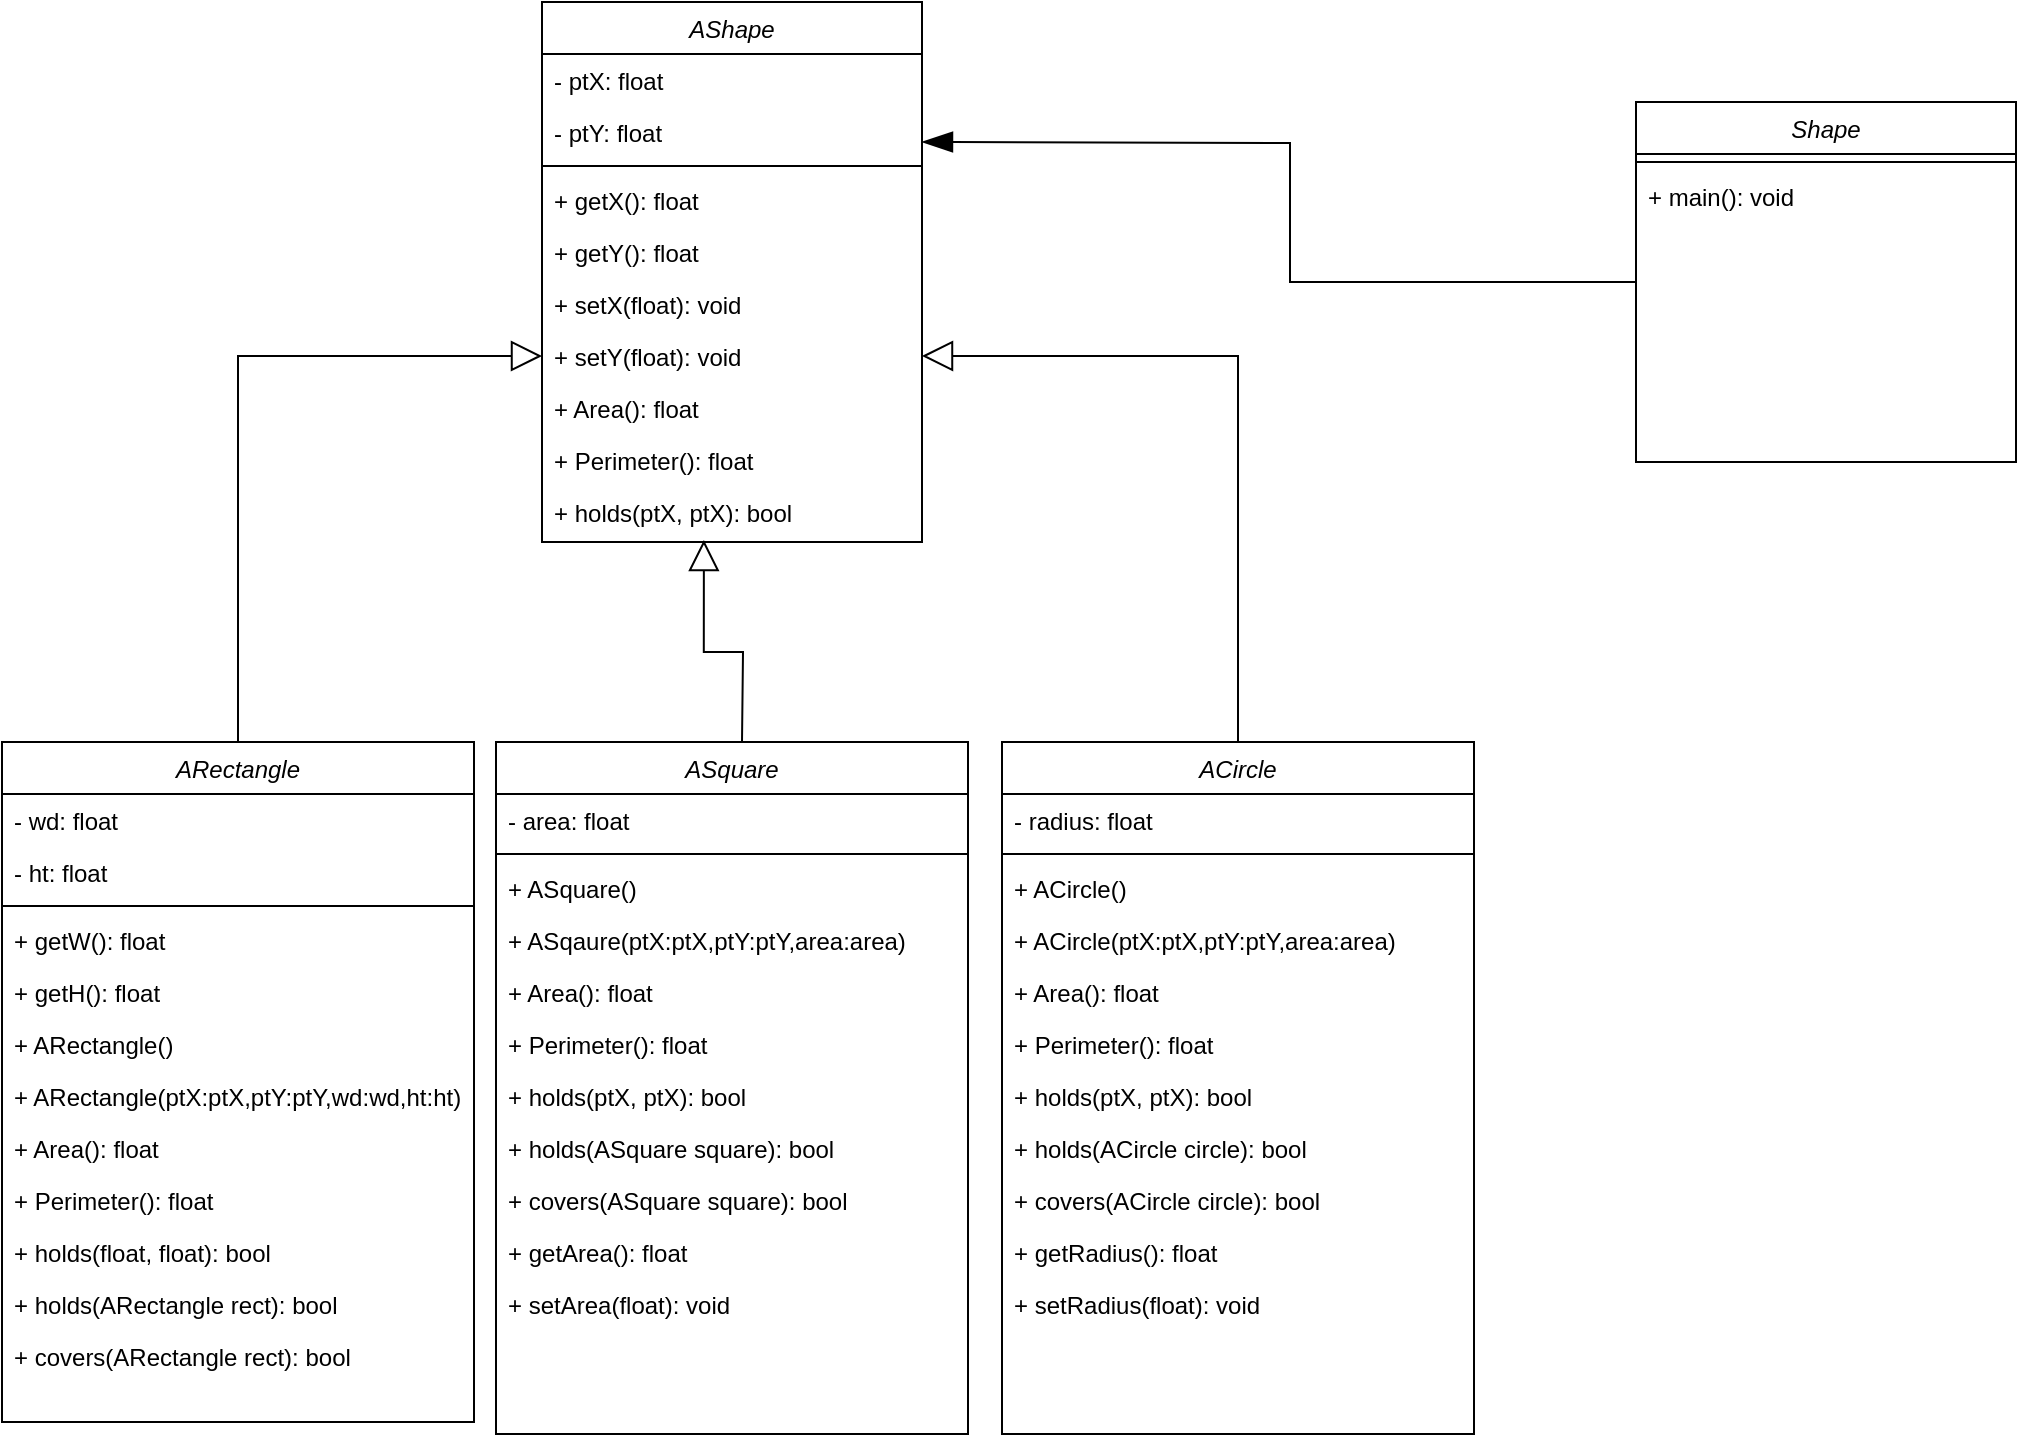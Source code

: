 <mxfile version="14.4.9" type="device"><diagram id="C5RBs43oDa-KdzZeNtuy" name="Page-1"><mxGraphModel dx="1422" dy="647" grid="1" gridSize="10" guides="1" tooltips="1" connect="1" arrows="1" fold="1" page="1" pageScale="1" pageWidth="827" pageHeight="1169" math="0" shadow="0"><root><mxCell id="WIyWlLk6GJQsqaUBKTNV-0"/><mxCell id="WIyWlLk6GJQsqaUBKTNV-1" parent="WIyWlLk6GJQsqaUBKTNV-0"/><mxCell id="V4dzMruL_i5BlJnNYNBB-61" style="edgeStyle=orthogonalEdgeStyle;rounded=0;orthogonalLoop=1;jettySize=auto;html=1;exitX=0.5;exitY=0;exitDx=0;exitDy=0;endArrow=block;endFill=0;strokeWidth=1;endSize=13;" edge="1" parent="WIyWlLk6GJQsqaUBKTNV-1" source="zkfFHV4jXpPFQw0GAbJ--0" target="V4dzMruL_i5BlJnNYNBB-51"><mxGeometry relative="1" as="geometry"><mxPoint x="310" y="340" as="targetPoint"/></mxGeometry></mxCell><mxCell id="zkfFHV4jXpPFQw0GAbJ--0" value="ARectangle" style="swimlane;fontStyle=2;align=center;verticalAlign=top;childLayout=stackLayout;horizontal=1;startSize=26;horizontalStack=0;resizeParent=1;resizeLast=0;collapsible=1;marginBottom=0;rounded=0;shadow=0;strokeWidth=1;" parent="WIyWlLk6GJQsqaUBKTNV-1" vertex="1"><mxGeometry x="10" y="430" width="236" height="340" as="geometry"><mxRectangle x="230" y="140" width="160" height="26" as="alternateBounds"/></mxGeometry></mxCell><mxCell id="V4dzMruL_i5BlJnNYNBB-14" value="- wd: float" style="text;align=left;verticalAlign=top;spacingLeft=4;spacingRight=4;overflow=hidden;rotatable=0;points=[[0,0.5],[1,0.5]];portConstraint=eastwest;rounded=0;shadow=0;html=0;" vertex="1" parent="zkfFHV4jXpPFQw0GAbJ--0"><mxGeometry y="26" width="236" height="26" as="geometry"/></mxCell><mxCell id="V4dzMruL_i5BlJnNYNBB-16" value="- ht: float" style="text;align=left;verticalAlign=top;spacingLeft=4;spacingRight=4;overflow=hidden;rotatable=0;points=[[0,0.5],[1,0.5]];portConstraint=eastwest;rounded=0;shadow=0;html=0;" vertex="1" parent="zkfFHV4jXpPFQw0GAbJ--0"><mxGeometry y="52" width="236" height="26" as="geometry"/></mxCell><mxCell id="zkfFHV4jXpPFQw0GAbJ--4" value="" style="line;html=1;strokeWidth=1;align=left;verticalAlign=middle;spacingTop=-1;spacingLeft=3;spacingRight=3;rotatable=0;labelPosition=right;points=[];portConstraint=eastwest;" parent="zkfFHV4jXpPFQw0GAbJ--0" vertex="1"><mxGeometry y="78" width="236" height="8" as="geometry"/></mxCell><mxCell id="V4dzMruL_i5BlJnNYNBB-11" value="+ getW(): float" style="text;align=left;verticalAlign=top;spacingLeft=4;spacingRight=4;overflow=hidden;rotatable=0;points=[[0,0.5],[1,0.5]];portConstraint=eastwest;" vertex="1" parent="zkfFHV4jXpPFQw0GAbJ--0"><mxGeometry y="86" width="236" height="26" as="geometry"/></mxCell><mxCell id="V4dzMruL_i5BlJnNYNBB-3" value="+ getH(): float" style="text;align=left;verticalAlign=top;spacingLeft=4;spacingRight=4;overflow=hidden;rotatable=0;points=[[0,0.5],[1,0.5]];portConstraint=eastwest;" vertex="1" parent="zkfFHV4jXpPFQw0GAbJ--0"><mxGeometry y="112" width="236" height="26" as="geometry"/></mxCell><mxCell id="V4dzMruL_i5BlJnNYNBB-12" value="+ ARectangle()" style="text;align=left;verticalAlign=top;spacingLeft=4;spacingRight=4;overflow=hidden;rotatable=0;points=[[0,0.5],[1,0.5]];portConstraint=eastwest;" vertex="1" parent="zkfFHV4jXpPFQw0GAbJ--0"><mxGeometry y="138" width="236" height="26" as="geometry"/></mxCell><mxCell id="V4dzMruL_i5BlJnNYNBB-4" value="+ ARectangle(ptX:ptX,ptY:ptY,wd:wd,ht:ht)" style="text;align=left;verticalAlign=top;spacingLeft=4;spacingRight=4;overflow=hidden;rotatable=0;points=[[0,0.5],[1,0.5]];portConstraint=eastwest;" vertex="1" parent="zkfFHV4jXpPFQw0GAbJ--0"><mxGeometry y="164" width="236" height="26" as="geometry"/></mxCell><mxCell id="V4dzMruL_i5BlJnNYNBB-6" value="+ Area(): float" style="text;align=left;verticalAlign=top;spacingLeft=4;spacingRight=4;overflow=hidden;rotatable=0;points=[[0,0.5],[1,0.5]];portConstraint=eastwest;" vertex="1" parent="zkfFHV4jXpPFQw0GAbJ--0"><mxGeometry y="190" width="236" height="26" as="geometry"/></mxCell><mxCell id="V4dzMruL_i5BlJnNYNBB-7" value="+ Perimeter(): float" style="text;align=left;verticalAlign=top;spacingLeft=4;spacingRight=4;overflow=hidden;rotatable=0;points=[[0,0.5],[1,0.5]];portConstraint=eastwest;" vertex="1" parent="zkfFHV4jXpPFQw0GAbJ--0"><mxGeometry y="216" width="236" height="26" as="geometry"/></mxCell><mxCell id="V4dzMruL_i5BlJnNYNBB-8" value="+ holds(float, float): bool" style="text;align=left;verticalAlign=top;spacingLeft=4;spacingRight=4;overflow=hidden;rotatable=0;points=[[0,0.5],[1,0.5]];portConstraint=eastwest;" vertex="1" parent="zkfFHV4jXpPFQw0GAbJ--0"><mxGeometry y="242" width="236" height="26" as="geometry"/></mxCell><mxCell id="V4dzMruL_i5BlJnNYNBB-9" value="+ holds(ARectangle rect): bool" style="text;align=left;verticalAlign=top;spacingLeft=4;spacingRight=4;overflow=hidden;rotatable=0;points=[[0,0.5],[1,0.5]];portConstraint=eastwest;" vertex="1" parent="zkfFHV4jXpPFQw0GAbJ--0"><mxGeometry y="268" width="236" height="26" as="geometry"/></mxCell><mxCell id="V4dzMruL_i5BlJnNYNBB-10" value="+ covers(ARectangle rect): bool" style="text;align=left;verticalAlign=top;spacingLeft=4;spacingRight=4;overflow=hidden;rotatable=0;points=[[0,0.5],[1,0.5]];portConstraint=eastwest;" vertex="1" parent="zkfFHV4jXpPFQw0GAbJ--0"><mxGeometry y="294" width="236" height="26" as="geometry"/></mxCell><mxCell id="V4dzMruL_i5BlJnNYNBB-42" value="AShape" style="swimlane;fontStyle=2;align=center;verticalAlign=top;childLayout=stackLayout;horizontal=1;startSize=26;horizontalStack=0;resizeParent=1;resizeLast=0;collapsible=1;marginBottom=0;rounded=0;shadow=0;strokeWidth=1;" vertex="1" parent="WIyWlLk6GJQsqaUBKTNV-1"><mxGeometry x="280" y="60" width="190" height="270" as="geometry"><mxRectangle x="230" y="140" width="160" height="26" as="alternateBounds"/></mxGeometry></mxCell><mxCell id="V4dzMruL_i5BlJnNYNBB-43" value="- ptX: float" style="text;align=left;verticalAlign=top;spacingLeft=4;spacingRight=4;overflow=hidden;rotatable=0;points=[[0,0.5],[1,0.5]];portConstraint=eastwest;" vertex="1" parent="V4dzMruL_i5BlJnNYNBB-42"><mxGeometry y="26" width="190" height="26" as="geometry"/></mxCell><mxCell id="V4dzMruL_i5BlJnNYNBB-44" value="- ptY: float" style="text;align=left;verticalAlign=top;spacingLeft=4;spacingRight=4;overflow=hidden;rotatable=0;points=[[0,0.5],[1,0.5]];portConstraint=eastwest;rounded=0;shadow=0;html=0;" vertex="1" parent="V4dzMruL_i5BlJnNYNBB-42"><mxGeometry y="52" width="190" height="26" as="geometry"/></mxCell><mxCell id="V4dzMruL_i5BlJnNYNBB-47" value="" style="line;html=1;strokeWidth=1;align=left;verticalAlign=middle;spacingTop=-1;spacingLeft=3;spacingRight=3;rotatable=0;labelPosition=right;points=[];portConstraint=eastwest;" vertex="1" parent="V4dzMruL_i5BlJnNYNBB-42"><mxGeometry y="78" width="190" height="8" as="geometry"/></mxCell><mxCell id="V4dzMruL_i5BlJnNYNBB-48" value="+ getX(): float" style="text;align=left;verticalAlign=top;spacingLeft=4;spacingRight=4;overflow=hidden;rotatable=0;points=[[0,0.5],[1,0.5]];portConstraint=eastwest;" vertex="1" parent="V4dzMruL_i5BlJnNYNBB-42"><mxGeometry y="86" width="190" height="26" as="geometry"/></mxCell><mxCell id="V4dzMruL_i5BlJnNYNBB-49" value="+ getY(): float" style="text;align=left;verticalAlign=top;spacingLeft=4;spacingRight=4;overflow=hidden;rotatable=0;points=[[0,0.5],[1,0.5]];portConstraint=eastwest;" vertex="1" parent="V4dzMruL_i5BlJnNYNBB-42"><mxGeometry y="112" width="190" height="26" as="geometry"/></mxCell><mxCell id="V4dzMruL_i5BlJnNYNBB-50" value="+ setX(float): void" style="text;align=left;verticalAlign=top;spacingLeft=4;spacingRight=4;overflow=hidden;rotatable=0;points=[[0,0.5],[1,0.5]];portConstraint=eastwest;" vertex="1" parent="V4dzMruL_i5BlJnNYNBB-42"><mxGeometry y="138" width="190" height="26" as="geometry"/></mxCell><mxCell id="V4dzMruL_i5BlJnNYNBB-51" value="+ setY(float): void" style="text;align=left;verticalAlign=top;spacingLeft=4;spacingRight=4;overflow=hidden;rotatable=0;points=[[0,0.5],[1,0.5]];portConstraint=eastwest;" vertex="1" parent="V4dzMruL_i5BlJnNYNBB-42"><mxGeometry y="164" width="190" height="26" as="geometry"/></mxCell><mxCell id="V4dzMruL_i5BlJnNYNBB-56" value="+ Area(): float" style="text;align=left;verticalAlign=top;spacingLeft=4;spacingRight=4;overflow=hidden;rotatable=0;points=[[0,0.5],[1,0.5]];portConstraint=eastwest;" vertex="1" parent="V4dzMruL_i5BlJnNYNBB-42"><mxGeometry y="190" width="190" height="26" as="geometry"/></mxCell><mxCell id="V4dzMruL_i5BlJnNYNBB-57" value="+ Perimeter(): float" style="text;align=left;verticalAlign=top;spacingLeft=4;spacingRight=4;overflow=hidden;rotatable=0;points=[[0,0.5],[1,0.5]];portConstraint=eastwest;" vertex="1" parent="V4dzMruL_i5BlJnNYNBB-42"><mxGeometry y="216" width="190" height="26" as="geometry"/></mxCell><mxCell id="V4dzMruL_i5BlJnNYNBB-58" value="+ holds(ptX, ptX): bool" style="text;align=left;verticalAlign=top;spacingLeft=4;spacingRight=4;overflow=hidden;rotatable=0;points=[[0,0.5],[1,0.5]];portConstraint=eastwest;" vertex="1" parent="V4dzMruL_i5BlJnNYNBB-42"><mxGeometry y="242" width="190" height="28" as="geometry"/></mxCell><mxCell id="V4dzMruL_i5BlJnNYNBB-117" style="edgeStyle=orthogonalEdgeStyle;rounded=0;orthogonalLoop=1;jettySize=auto;html=1;exitX=0.5;exitY=0;exitDx=0;exitDy=0;entryX=0.426;entryY=0.964;entryDx=0;entryDy=0;entryPerimeter=0;endArrow=block;endFill=0;endSize=13;strokeWidth=1;" edge="1" parent="WIyWlLk6GJQsqaUBKTNV-1" target="V4dzMruL_i5BlJnNYNBB-58"><mxGeometry relative="1" as="geometry"><mxPoint x="380" y="430" as="sourcePoint"/><mxPoint x="375.06" y="330" as="targetPoint"/></mxGeometry></mxCell><mxCell id="V4dzMruL_i5BlJnNYNBB-88" value="ASquare" style="swimlane;fontStyle=2;align=center;verticalAlign=top;childLayout=stackLayout;horizontal=1;startSize=26;horizontalStack=0;resizeParent=1;resizeLast=0;collapsible=1;marginBottom=0;rounded=0;shadow=0;strokeWidth=1;" vertex="1" parent="WIyWlLk6GJQsqaUBKTNV-1"><mxGeometry x="257" y="430" width="236" height="346" as="geometry"><mxRectangle x="230" y="140" width="160" height="26" as="alternateBounds"/></mxGeometry></mxCell><mxCell id="V4dzMruL_i5BlJnNYNBB-90" value="- area: float" style="text;align=left;verticalAlign=top;spacingLeft=4;spacingRight=4;overflow=hidden;rotatable=0;points=[[0,0.5],[1,0.5]];portConstraint=eastwest;rounded=0;shadow=0;html=0;" vertex="1" parent="V4dzMruL_i5BlJnNYNBB-88"><mxGeometry y="26" width="236" height="26" as="geometry"/></mxCell><mxCell id="V4dzMruL_i5BlJnNYNBB-91" value="" style="line;html=1;strokeWidth=1;align=left;verticalAlign=middle;spacingTop=-1;spacingLeft=3;spacingRight=3;rotatable=0;labelPosition=right;points=[];portConstraint=eastwest;" vertex="1" parent="V4dzMruL_i5BlJnNYNBB-88"><mxGeometry y="52" width="236" height="8" as="geometry"/></mxCell><mxCell id="V4dzMruL_i5BlJnNYNBB-94" value="+ ASquare()" style="text;align=left;verticalAlign=top;spacingLeft=4;spacingRight=4;overflow=hidden;rotatable=0;points=[[0,0.5],[1,0.5]];portConstraint=eastwest;" vertex="1" parent="V4dzMruL_i5BlJnNYNBB-88"><mxGeometry y="60" width="236" height="26" as="geometry"/></mxCell><mxCell id="V4dzMruL_i5BlJnNYNBB-95" value="+ ASqaure(ptX:ptX,ptY:ptY,area:area)" style="text;align=left;verticalAlign=top;spacingLeft=4;spacingRight=4;overflow=hidden;rotatable=0;points=[[0,0.5],[1,0.5]];portConstraint=eastwest;" vertex="1" parent="V4dzMruL_i5BlJnNYNBB-88"><mxGeometry y="86" width="236" height="26" as="geometry"/></mxCell><mxCell id="V4dzMruL_i5BlJnNYNBB-96" value="+ Area(): float" style="text;align=left;verticalAlign=top;spacingLeft=4;spacingRight=4;overflow=hidden;rotatable=0;points=[[0,0.5],[1,0.5]];portConstraint=eastwest;" vertex="1" parent="V4dzMruL_i5BlJnNYNBB-88"><mxGeometry y="112" width="236" height="26" as="geometry"/></mxCell><mxCell id="V4dzMruL_i5BlJnNYNBB-97" value="+ Perimeter(): float" style="text;align=left;verticalAlign=top;spacingLeft=4;spacingRight=4;overflow=hidden;rotatable=0;points=[[0,0.5],[1,0.5]];portConstraint=eastwest;" vertex="1" parent="V4dzMruL_i5BlJnNYNBB-88"><mxGeometry y="138" width="236" height="26" as="geometry"/></mxCell><mxCell id="V4dzMruL_i5BlJnNYNBB-98" value="+ holds(ptX, ptX): bool" style="text;align=left;verticalAlign=top;spacingLeft=4;spacingRight=4;overflow=hidden;rotatable=0;points=[[0,0.5],[1,0.5]];portConstraint=eastwest;" vertex="1" parent="V4dzMruL_i5BlJnNYNBB-88"><mxGeometry y="164" width="236" height="26" as="geometry"/></mxCell><mxCell id="V4dzMruL_i5BlJnNYNBB-99" value="+ holds(ASquare square): bool" style="text;align=left;verticalAlign=top;spacingLeft=4;spacingRight=4;overflow=hidden;rotatable=0;points=[[0,0.5],[1,0.5]];portConstraint=eastwest;" vertex="1" parent="V4dzMruL_i5BlJnNYNBB-88"><mxGeometry y="190" width="236" height="26" as="geometry"/></mxCell><mxCell id="V4dzMruL_i5BlJnNYNBB-100" value="+ covers(ASquare square): bool" style="text;align=left;verticalAlign=top;spacingLeft=4;spacingRight=4;overflow=hidden;rotatable=0;points=[[0,0.5],[1,0.5]];portConstraint=eastwest;" vertex="1" parent="V4dzMruL_i5BlJnNYNBB-88"><mxGeometry y="216" width="236" height="26" as="geometry"/></mxCell><mxCell id="V4dzMruL_i5BlJnNYNBB-101" value="+ getArea(): float" style="text;align=left;verticalAlign=top;spacingLeft=4;spacingRight=4;overflow=hidden;rotatable=0;points=[[0,0.5],[1,0.5]];portConstraint=eastwest;" vertex="1" parent="V4dzMruL_i5BlJnNYNBB-88"><mxGeometry y="242" width="236" height="26" as="geometry"/></mxCell><mxCell id="V4dzMruL_i5BlJnNYNBB-102" value="+ setArea(float): void" style="text;align=left;verticalAlign=top;spacingLeft=4;spacingRight=4;overflow=hidden;rotatable=0;points=[[0,0.5],[1,0.5]];portConstraint=eastwest;" vertex="1" parent="V4dzMruL_i5BlJnNYNBB-88"><mxGeometry y="268" width="236" height="26" as="geometry"/></mxCell><mxCell id="V4dzMruL_i5BlJnNYNBB-118" style="edgeStyle=orthogonalEdgeStyle;rounded=0;orthogonalLoop=1;jettySize=auto;html=1;exitX=0.5;exitY=0;exitDx=0;exitDy=0;entryX=1;entryY=0.5;entryDx=0;entryDy=0;endArrow=block;endFill=0;endSize=13;strokeWidth=1;" edge="1" parent="WIyWlLk6GJQsqaUBKTNV-1" source="V4dzMruL_i5BlJnNYNBB-103" target="V4dzMruL_i5BlJnNYNBB-51"><mxGeometry relative="1" as="geometry"/></mxCell><mxCell id="V4dzMruL_i5BlJnNYNBB-103" value="ACircle" style="swimlane;fontStyle=2;align=center;verticalAlign=top;childLayout=stackLayout;horizontal=1;startSize=26;horizontalStack=0;resizeParent=1;resizeLast=0;collapsible=1;marginBottom=0;rounded=0;shadow=0;strokeWidth=1;" vertex="1" parent="WIyWlLk6GJQsqaUBKTNV-1"><mxGeometry x="510" y="430" width="236" height="346" as="geometry"><mxRectangle x="230" y="140" width="160" height="26" as="alternateBounds"/></mxGeometry></mxCell><mxCell id="V4dzMruL_i5BlJnNYNBB-104" value="- radius: float" style="text;align=left;verticalAlign=top;spacingLeft=4;spacingRight=4;overflow=hidden;rotatable=0;points=[[0,0.5],[1,0.5]];portConstraint=eastwest;rounded=0;shadow=0;html=0;" vertex="1" parent="V4dzMruL_i5BlJnNYNBB-103"><mxGeometry y="26" width="236" height="26" as="geometry"/></mxCell><mxCell id="V4dzMruL_i5BlJnNYNBB-105" value="" style="line;html=1;strokeWidth=1;align=left;verticalAlign=middle;spacingTop=-1;spacingLeft=3;spacingRight=3;rotatable=0;labelPosition=right;points=[];portConstraint=eastwest;" vertex="1" parent="V4dzMruL_i5BlJnNYNBB-103"><mxGeometry y="52" width="236" height="8" as="geometry"/></mxCell><mxCell id="V4dzMruL_i5BlJnNYNBB-108" value="+ ACircle()" style="text;align=left;verticalAlign=top;spacingLeft=4;spacingRight=4;overflow=hidden;rotatable=0;points=[[0,0.5],[1,0.5]];portConstraint=eastwest;" vertex="1" parent="V4dzMruL_i5BlJnNYNBB-103"><mxGeometry y="60" width="236" height="26" as="geometry"/></mxCell><mxCell id="V4dzMruL_i5BlJnNYNBB-109" value="+ ACircle(ptX:ptX,ptY:ptY,area:area)" style="text;align=left;verticalAlign=top;spacingLeft=4;spacingRight=4;overflow=hidden;rotatable=0;points=[[0,0.5],[1,0.5]];portConstraint=eastwest;" vertex="1" parent="V4dzMruL_i5BlJnNYNBB-103"><mxGeometry y="86" width="236" height="26" as="geometry"/></mxCell><mxCell id="V4dzMruL_i5BlJnNYNBB-110" value="+ Area(): float" style="text;align=left;verticalAlign=top;spacingLeft=4;spacingRight=4;overflow=hidden;rotatable=0;points=[[0,0.5],[1,0.5]];portConstraint=eastwest;" vertex="1" parent="V4dzMruL_i5BlJnNYNBB-103"><mxGeometry y="112" width="236" height="26" as="geometry"/></mxCell><mxCell id="V4dzMruL_i5BlJnNYNBB-111" value="+ Perimeter(): float" style="text;align=left;verticalAlign=top;spacingLeft=4;spacingRight=4;overflow=hidden;rotatable=0;points=[[0,0.5],[1,0.5]];portConstraint=eastwest;" vertex="1" parent="V4dzMruL_i5BlJnNYNBB-103"><mxGeometry y="138" width="236" height="26" as="geometry"/></mxCell><mxCell id="V4dzMruL_i5BlJnNYNBB-112" value="+ holds(ptX, ptX): bool" style="text;align=left;verticalAlign=top;spacingLeft=4;spacingRight=4;overflow=hidden;rotatable=0;points=[[0,0.5],[1,0.5]];portConstraint=eastwest;" vertex="1" parent="V4dzMruL_i5BlJnNYNBB-103"><mxGeometry y="164" width="236" height="26" as="geometry"/></mxCell><mxCell id="V4dzMruL_i5BlJnNYNBB-113" value="+ holds(ACircle circle): bool" style="text;align=left;verticalAlign=top;spacingLeft=4;spacingRight=4;overflow=hidden;rotatable=0;points=[[0,0.5],[1,0.5]];portConstraint=eastwest;" vertex="1" parent="V4dzMruL_i5BlJnNYNBB-103"><mxGeometry y="190" width="236" height="26" as="geometry"/></mxCell><mxCell id="V4dzMruL_i5BlJnNYNBB-114" value="+ covers(ACircle circle): bool" style="text;align=left;verticalAlign=top;spacingLeft=4;spacingRight=4;overflow=hidden;rotatable=0;points=[[0,0.5],[1,0.5]];portConstraint=eastwest;" vertex="1" parent="V4dzMruL_i5BlJnNYNBB-103"><mxGeometry y="216" width="236" height="26" as="geometry"/></mxCell><mxCell id="V4dzMruL_i5BlJnNYNBB-115" value="+ getRadius(): float" style="text;align=left;verticalAlign=top;spacingLeft=4;spacingRight=4;overflow=hidden;rotatable=0;points=[[0,0.5],[1,0.5]];portConstraint=eastwest;" vertex="1" parent="V4dzMruL_i5BlJnNYNBB-103"><mxGeometry y="242" width="236" height="26" as="geometry"/></mxCell><mxCell id="V4dzMruL_i5BlJnNYNBB-116" value="+ setRadius(float): void" style="text;align=left;verticalAlign=top;spacingLeft=4;spacingRight=4;overflow=hidden;rotatable=0;points=[[0,0.5],[1,0.5]];portConstraint=eastwest;" vertex="1" parent="V4dzMruL_i5BlJnNYNBB-103"><mxGeometry y="268" width="236" height="26" as="geometry"/></mxCell><mxCell id="V4dzMruL_i5BlJnNYNBB-132" style="edgeStyle=orthogonalEdgeStyle;rounded=0;orthogonalLoop=1;jettySize=auto;html=1;exitX=0;exitY=0.5;exitDx=0;exitDy=0;endArrow=blockThin;endFill=1;endSize=13;strokeWidth=1;" edge="1" parent="WIyWlLk6GJQsqaUBKTNV-1" source="V4dzMruL_i5BlJnNYNBB-121"><mxGeometry relative="1" as="geometry"><mxPoint x="470" y="130" as="targetPoint"/><mxPoint x="630" y="130" as="sourcePoint"/></mxGeometry></mxCell><mxCell id="V4dzMruL_i5BlJnNYNBB-121" value="Shape" style="swimlane;fontStyle=2;align=center;verticalAlign=top;childLayout=stackLayout;horizontal=1;startSize=26;horizontalStack=0;resizeParent=1;resizeLast=0;collapsible=1;marginBottom=0;rounded=0;shadow=0;strokeWidth=1;" vertex="1" parent="WIyWlLk6GJQsqaUBKTNV-1"><mxGeometry x="827" y="110" width="190" height="180" as="geometry"><mxRectangle x="230" y="140" width="160" height="26" as="alternateBounds"/></mxGeometry></mxCell><mxCell id="V4dzMruL_i5BlJnNYNBB-124" value="" style="line;html=1;strokeWidth=1;align=left;verticalAlign=middle;spacingTop=-1;spacingLeft=3;spacingRight=3;rotatable=0;labelPosition=right;points=[];portConstraint=eastwest;" vertex="1" parent="V4dzMruL_i5BlJnNYNBB-121"><mxGeometry y="26" width="190" height="8" as="geometry"/></mxCell><mxCell id="V4dzMruL_i5BlJnNYNBB-125" value="+ main(): void" style="text;align=left;verticalAlign=top;spacingLeft=4;spacingRight=4;overflow=hidden;rotatable=0;points=[[0,0.5],[1,0.5]];portConstraint=eastwest;" vertex="1" parent="V4dzMruL_i5BlJnNYNBB-121"><mxGeometry y="34" width="190" height="26" as="geometry"/></mxCell></root></mxGraphModel></diagram></mxfile>